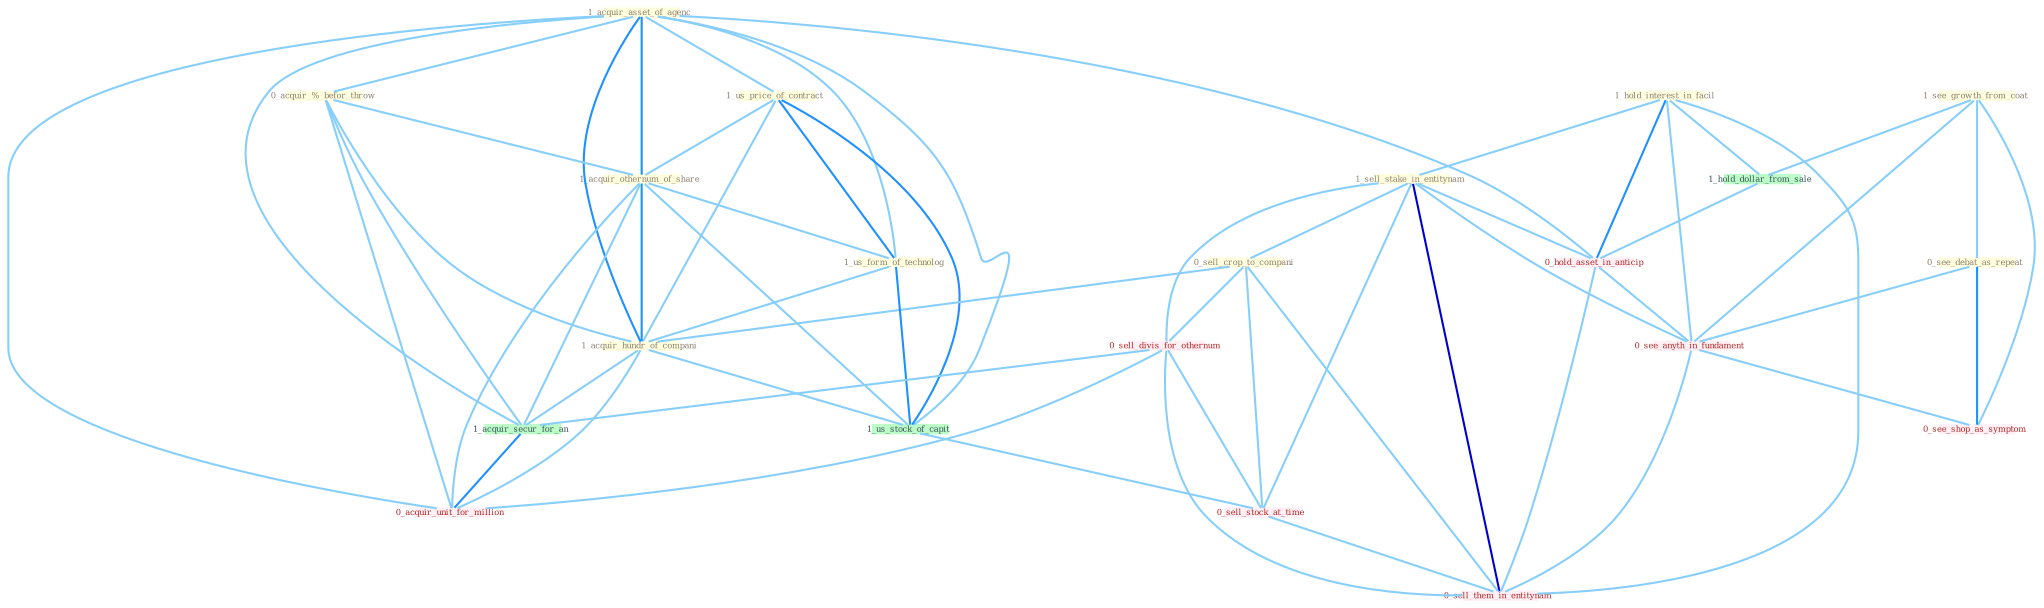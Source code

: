 Graph G{ 
    node
    [shape=polygon,style=filled,width=.5,height=.06,color="#BDFCC9",fixedsize=true,fontsize=4,
    fontcolor="#2f4f4f"];
    {node
    [color="#ffffe0", fontcolor="#8b7d6b"] "1_acquir_asset_of_agenc " "1_hold_interest_in_facil " "1_sell_stake_in_entitynam " "1_us_price_of_contract " "0_acquir_%_befor_throw " "0_sell_crop_to_compani " "1_acquir_othernum_of_share " "1_us_form_of_technolog " "1_see_growth_from_coat " "1_acquir_hundr_of_compani " "0_see_debat_as_repeat "}
{node [color="#fff0f5", fontcolor="#b22222"] "0_sell_divis_for_othernum " "0_hold_asset_in_anticip " "0_sell_stock_at_time " "0_see_anyth_in_fundament " "0_acquir_unit_for_million " "0_see_shop_as_symptom " "0_sell_them_in_entitynam "}
edge [color="#B0E2FF"];

	"1_acquir_asset_of_agenc " -- "1_us_price_of_contract " [w="1", color="#87cefa" ];
	"1_acquir_asset_of_agenc " -- "0_acquir_%_befor_throw " [w="1", color="#87cefa" ];
	"1_acquir_asset_of_agenc " -- "1_acquir_othernum_of_share " [w="2", color="#1e90ff" , len=0.8];
	"1_acquir_asset_of_agenc " -- "1_us_form_of_technolog " [w="1", color="#87cefa" ];
	"1_acquir_asset_of_agenc " -- "1_acquir_hundr_of_compani " [w="2", color="#1e90ff" , len=0.8];
	"1_acquir_asset_of_agenc " -- "1_acquir_secur_for_an " [w="1", color="#87cefa" ];
	"1_acquir_asset_of_agenc " -- "1_us_stock_of_capit " [w="1", color="#87cefa" ];
	"1_acquir_asset_of_agenc " -- "0_hold_asset_in_anticip " [w="1", color="#87cefa" ];
	"1_acquir_asset_of_agenc " -- "0_acquir_unit_for_million " [w="1", color="#87cefa" ];
	"1_hold_interest_in_facil " -- "1_sell_stake_in_entitynam " [w="1", color="#87cefa" ];
	"1_hold_interest_in_facil " -- "1_hold_dollar_from_sale " [w="1", color="#87cefa" ];
	"1_hold_interest_in_facil " -- "0_hold_asset_in_anticip " [w="2", color="#1e90ff" , len=0.8];
	"1_hold_interest_in_facil " -- "0_see_anyth_in_fundament " [w="1", color="#87cefa" ];
	"1_hold_interest_in_facil " -- "0_sell_them_in_entitynam " [w="1", color="#87cefa" ];
	"1_sell_stake_in_entitynam " -- "0_sell_crop_to_compani " [w="1", color="#87cefa" ];
	"1_sell_stake_in_entitynam " -- "0_sell_divis_for_othernum " [w="1", color="#87cefa" ];
	"1_sell_stake_in_entitynam " -- "0_hold_asset_in_anticip " [w="1", color="#87cefa" ];
	"1_sell_stake_in_entitynam " -- "0_sell_stock_at_time " [w="1", color="#87cefa" ];
	"1_sell_stake_in_entitynam " -- "0_see_anyth_in_fundament " [w="1", color="#87cefa" ];
	"1_sell_stake_in_entitynam " -- "0_sell_them_in_entitynam " [w="3", color="#0000cd" , len=0.6];
	"1_us_price_of_contract " -- "1_acquir_othernum_of_share " [w="1", color="#87cefa" ];
	"1_us_price_of_contract " -- "1_us_form_of_technolog " [w="2", color="#1e90ff" , len=0.8];
	"1_us_price_of_contract " -- "1_acquir_hundr_of_compani " [w="1", color="#87cefa" ];
	"1_us_price_of_contract " -- "1_us_stock_of_capit " [w="2", color="#1e90ff" , len=0.8];
	"0_acquir_%_befor_throw " -- "1_acquir_othernum_of_share " [w="1", color="#87cefa" ];
	"0_acquir_%_befor_throw " -- "1_acquir_hundr_of_compani " [w="1", color="#87cefa" ];
	"0_acquir_%_befor_throw " -- "1_acquir_secur_for_an " [w="1", color="#87cefa" ];
	"0_acquir_%_befor_throw " -- "0_acquir_unit_for_million " [w="1", color="#87cefa" ];
	"0_sell_crop_to_compani " -- "1_acquir_hundr_of_compani " [w="1", color="#87cefa" ];
	"0_sell_crop_to_compani " -- "0_sell_divis_for_othernum " [w="1", color="#87cefa" ];
	"0_sell_crop_to_compani " -- "0_sell_stock_at_time " [w="1", color="#87cefa" ];
	"0_sell_crop_to_compani " -- "0_sell_them_in_entitynam " [w="1", color="#87cefa" ];
	"1_acquir_othernum_of_share " -- "1_us_form_of_technolog " [w="1", color="#87cefa" ];
	"1_acquir_othernum_of_share " -- "1_acquir_hundr_of_compani " [w="2", color="#1e90ff" , len=0.8];
	"1_acquir_othernum_of_share " -- "1_acquir_secur_for_an " [w="1", color="#87cefa" ];
	"1_acquir_othernum_of_share " -- "1_us_stock_of_capit " [w="1", color="#87cefa" ];
	"1_acquir_othernum_of_share " -- "0_acquir_unit_for_million " [w="1", color="#87cefa" ];
	"1_us_form_of_technolog " -- "1_acquir_hundr_of_compani " [w="1", color="#87cefa" ];
	"1_us_form_of_technolog " -- "1_us_stock_of_capit " [w="2", color="#1e90ff" , len=0.8];
	"1_see_growth_from_coat " -- "0_see_debat_as_repeat " [w="1", color="#87cefa" ];
	"1_see_growth_from_coat " -- "1_hold_dollar_from_sale " [w="1", color="#87cefa" ];
	"1_see_growth_from_coat " -- "0_see_anyth_in_fundament " [w="1", color="#87cefa" ];
	"1_see_growth_from_coat " -- "0_see_shop_as_symptom " [w="1", color="#87cefa" ];
	"1_acquir_hundr_of_compani " -- "1_acquir_secur_for_an " [w="1", color="#87cefa" ];
	"1_acquir_hundr_of_compani " -- "1_us_stock_of_capit " [w="1", color="#87cefa" ];
	"1_acquir_hundr_of_compani " -- "0_acquir_unit_for_million " [w="1", color="#87cefa" ];
	"0_see_debat_as_repeat " -- "0_see_anyth_in_fundament " [w="1", color="#87cefa" ];
	"0_see_debat_as_repeat " -- "0_see_shop_as_symptom " [w="2", color="#1e90ff" , len=0.8];
	"0_sell_divis_for_othernum " -- "1_acquir_secur_for_an " [w="1", color="#87cefa" ];
	"0_sell_divis_for_othernum " -- "0_sell_stock_at_time " [w="1", color="#87cefa" ];
	"0_sell_divis_for_othernum " -- "0_acquir_unit_for_million " [w="1", color="#87cefa" ];
	"0_sell_divis_for_othernum " -- "0_sell_them_in_entitynam " [w="1", color="#87cefa" ];
	"1_acquir_secur_for_an " -- "0_acquir_unit_for_million " [w="2", color="#1e90ff" , len=0.8];
	"1_us_stock_of_capit " -- "0_sell_stock_at_time " [w="1", color="#87cefa" ];
	"1_hold_dollar_from_sale " -- "0_hold_asset_in_anticip " [w="1", color="#87cefa" ];
	"0_hold_asset_in_anticip " -- "0_see_anyth_in_fundament " [w="1", color="#87cefa" ];
	"0_hold_asset_in_anticip " -- "0_sell_them_in_entitynam " [w="1", color="#87cefa" ];
	"0_sell_stock_at_time " -- "0_sell_them_in_entitynam " [w="1", color="#87cefa" ];
	"0_see_anyth_in_fundament " -- "0_see_shop_as_symptom " [w="1", color="#87cefa" ];
	"0_see_anyth_in_fundament " -- "0_sell_them_in_entitynam " [w="1", color="#87cefa" ];
}